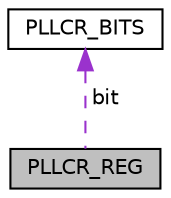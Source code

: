 digraph "PLLCR_REG"
{
  edge [fontname="Helvetica",fontsize="10",labelfontname="Helvetica",labelfontsize="10"];
  node [fontname="Helvetica",fontsize="10",shape=record];
  Node1 [label="PLLCR_REG",height=0.2,width=0.4,color="black", fillcolor="grey75", style="filled", fontcolor="black"];
  Node2 -> Node1 [dir="back",color="darkorchid3",fontsize="10",style="dashed",label=" bit" ,fontname="Helvetica"];
  Node2 [label="PLLCR_BITS",height=0.2,width=0.4,color="black", fillcolor="white", style="filled",URL="$struct_p_l_l_c_r___b_i_t_s.html"];
}
